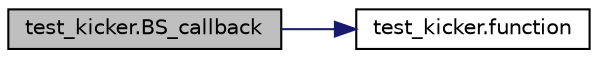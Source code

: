 digraph "test_kicker.BS_callback"
{
 // INTERACTIVE_SVG=YES
  edge [fontname="Helvetica",fontsize="10",labelfontname="Helvetica",labelfontsize="10"];
  node [fontname="Helvetica",fontsize="10",shape=record];
  rankdir="LR";
  Node1 [label="test_kicker.BS_callback",height=0.2,width=0.4,color="black", fillcolor="grey75", style="filled", fontcolor="black"];
  Node1 -> Node2 [color="midnightblue",fontsize="10",style="solid",fontname="Helvetica"];
  Node2 [label="test_kicker.function",height=0.2,width=0.4,color="black", fillcolor="white", style="filled",URL="$de/dd9/namespacetest__kicker.html#ac0304e3af896229e6be09aa40dc70ab4"];
}
